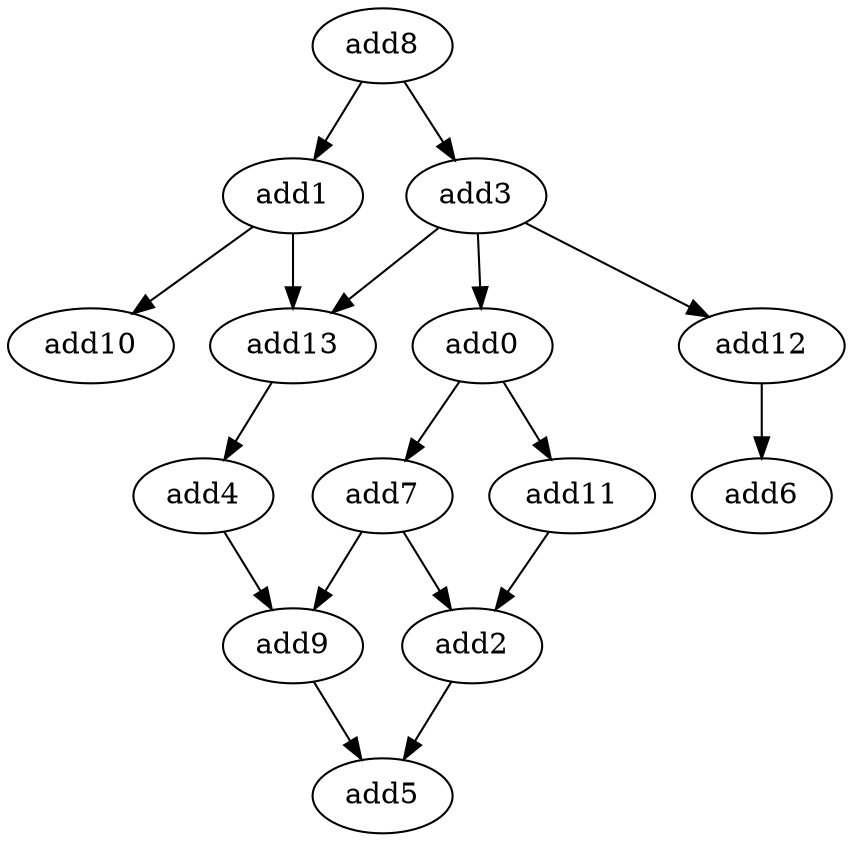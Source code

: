strict digraph  {
add9 [opcode=add];
add10 [opcode=add];
add4 [opcode=add];
add2 [opcode=add];
add11 [opcode=add];
add13 [opcode=add];
add1 [opcode=add];
add5 [opcode=add];
add0 [opcode=add];
add7 [opcode=add];
add12 [opcode=add];
add3 [opcode=add];
add6 [opcode=add];
add8 [opcode=add];
add9 -> add5;
add4 -> add9;
add2 -> add5;
add11 -> add2;
add13 -> add4;
add1 -> add13;
add1 -> add10;
add0 -> add11;
add0 -> add7;
add7 -> add2;
add7 -> add9;
add12 -> add6;
add3 -> add0;
add3 -> add12;
add3 -> add13;
add8 -> add3;
add8 -> add1;
}

